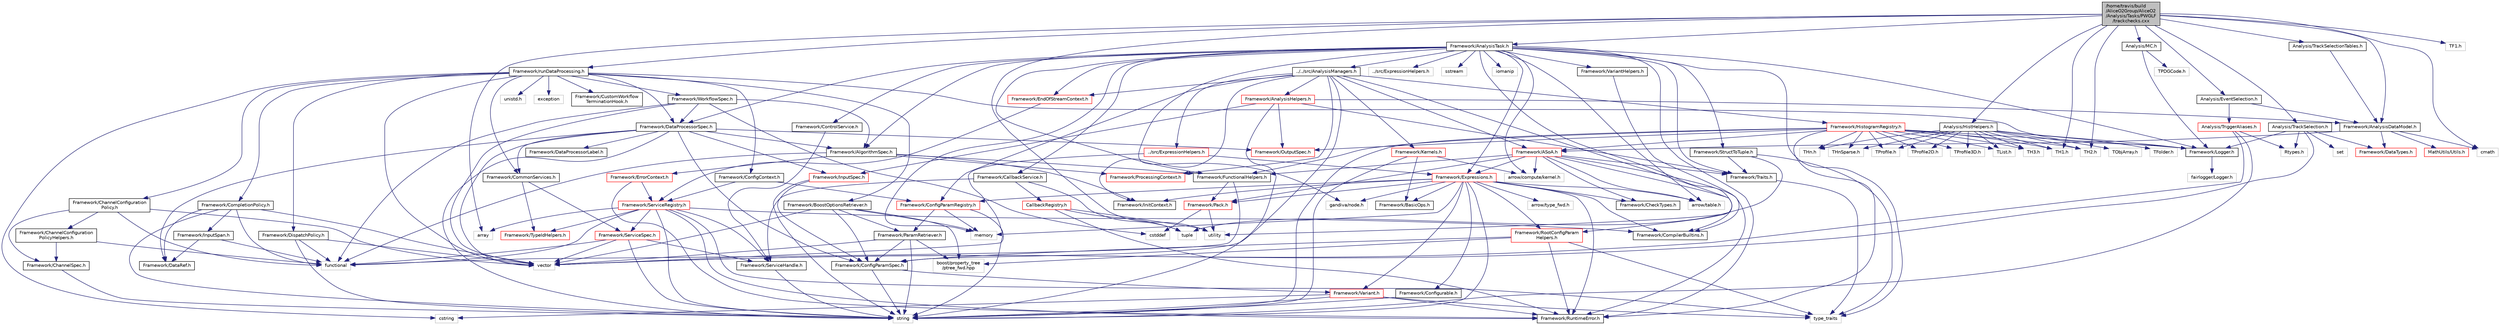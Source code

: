 digraph "/home/travis/build/AliceO2Group/AliceO2/Analysis/Tasks/PWGLF/trackchecks.cxx"
{
 // INTERACTIVE_SVG=YES
  bgcolor="transparent";
  edge [fontname="Helvetica",fontsize="10",labelfontname="Helvetica",labelfontsize="10"];
  node [fontname="Helvetica",fontsize="10",shape=record];
  Node0 [label="/home/travis/build\l/AliceO2Group/AliceO2\l/Analysis/Tasks/PWGLF\l/trackchecks.cxx",height=0.2,width=0.4,color="black", fillcolor="grey75", style="filled", fontcolor="black"];
  Node0 -> Node1 [color="midnightblue",fontsize="10",style="solid",fontname="Helvetica"];
  Node1 [label="Framework/runDataProcessing.h",height=0.2,width=0.4,color="black",URL="$db/dd0/runDataProcessing_8h.html"];
  Node1 -> Node2 [color="midnightblue",fontsize="10",style="solid",fontname="Helvetica"];
  Node2 [label="Framework/ChannelConfiguration\lPolicy.h",height=0.2,width=0.4,color="black",URL="$dd/d0f/ChannelConfigurationPolicy_8h.html"];
  Node2 -> Node3 [color="midnightblue",fontsize="10",style="solid",fontname="Helvetica"];
  Node3 [label="Framework/ChannelConfiguration\lPolicyHelpers.h",height=0.2,width=0.4,color="black",URL="$d6/d05/ChannelConfigurationPolicyHelpers_8h.html"];
  Node3 -> Node4 [color="midnightblue",fontsize="10",style="solid",fontname="Helvetica"];
  Node4 [label="Framework/ChannelSpec.h",height=0.2,width=0.4,color="black",URL="$d6/d72/ChannelSpec_8h.html"];
  Node4 -> Node5 [color="midnightblue",fontsize="10",style="solid",fontname="Helvetica"];
  Node5 [label="string",height=0.2,width=0.4,color="grey75"];
  Node3 -> Node6 [color="midnightblue",fontsize="10",style="solid",fontname="Helvetica"];
  Node6 [label="functional",height=0.2,width=0.4,color="grey75"];
  Node2 -> Node4 [color="midnightblue",fontsize="10",style="solid",fontname="Helvetica"];
  Node2 -> Node7 [color="midnightblue",fontsize="10",style="solid",fontname="Helvetica"];
  Node7 [label="vector",height=0.2,width=0.4,color="grey75"];
  Node2 -> Node6 [color="midnightblue",fontsize="10",style="solid",fontname="Helvetica"];
  Node1 -> Node8 [color="midnightblue",fontsize="10",style="solid",fontname="Helvetica"];
  Node8 [label="Framework/CompletionPolicy.h",height=0.2,width=0.4,color="black",URL="$df/dd6/CompletionPolicy_8h.html"];
  Node8 -> Node9 [color="midnightblue",fontsize="10",style="solid",fontname="Helvetica"];
  Node9 [label="Framework/DataRef.h",height=0.2,width=0.4,color="black",URL="$d5/dfb/DataRef_8h.html"];
  Node8 -> Node10 [color="midnightblue",fontsize="10",style="solid",fontname="Helvetica"];
  Node10 [label="Framework/InputSpan.h",height=0.2,width=0.4,color="black",URL="$da/d0f/InputSpan_8h.html"];
  Node10 -> Node9 [color="midnightblue",fontsize="10",style="solid",fontname="Helvetica"];
  Node10 -> Node6 [color="midnightblue",fontsize="10",style="solid",fontname="Helvetica"];
  Node8 -> Node6 [color="midnightblue",fontsize="10",style="solid",fontname="Helvetica"];
  Node8 -> Node5 [color="midnightblue",fontsize="10",style="solid",fontname="Helvetica"];
  Node8 -> Node7 [color="midnightblue",fontsize="10",style="solid",fontname="Helvetica"];
  Node1 -> Node11 [color="midnightblue",fontsize="10",style="solid",fontname="Helvetica"];
  Node11 [label="Framework/DispatchPolicy.h",height=0.2,width=0.4,color="black",URL="$da/de6/DispatchPolicy_8h.html"];
  Node11 -> Node6 [color="midnightblue",fontsize="10",style="solid",fontname="Helvetica"];
  Node11 -> Node5 [color="midnightblue",fontsize="10",style="solid",fontname="Helvetica"];
  Node11 -> Node7 [color="midnightblue",fontsize="10",style="solid",fontname="Helvetica"];
  Node1 -> Node12 [color="midnightblue",fontsize="10",style="solid",fontname="Helvetica"];
  Node12 [label="Framework/DataProcessorSpec.h",height=0.2,width=0.4,color="black",URL="$d0/df4/DataProcessorSpec_8h.html"];
  Node12 -> Node13 [color="midnightblue",fontsize="10",style="solid",fontname="Helvetica"];
  Node13 [label="Framework/AlgorithmSpec.h",height=0.2,width=0.4,color="black",URL="$d0/d14/AlgorithmSpec_8h.html"];
  Node13 -> Node14 [color="midnightblue",fontsize="10",style="solid",fontname="Helvetica"];
  Node14 [label="Framework/ProcessingContext.h",height=0.2,width=0.4,color="red",URL="$de/d6a/ProcessingContext_8h.html"];
  Node13 -> Node129 [color="midnightblue",fontsize="10",style="solid",fontname="Helvetica"];
  Node129 [label="Framework/ErrorContext.h",height=0.2,width=0.4,color="red",URL="$d7/dad/ErrorContext_8h.html"];
  Node129 -> Node110 [color="midnightblue",fontsize="10",style="solid",fontname="Helvetica"];
  Node110 [label="Framework/ServiceRegistry.h",height=0.2,width=0.4,color="red",URL="$d8/d17/ServiceRegistry_8h.html"];
  Node110 -> Node111 [color="midnightblue",fontsize="10",style="solid",fontname="Helvetica"];
  Node111 [label="Framework/ServiceHandle.h",height=0.2,width=0.4,color="black",URL="$d3/d28/ServiceHandle_8h.html"];
  Node111 -> Node5 [color="midnightblue",fontsize="10",style="solid",fontname="Helvetica"];
  Node110 -> Node112 [color="midnightblue",fontsize="10",style="solid",fontname="Helvetica"];
  Node112 [label="Framework/ServiceSpec.h",height=0.2,width=0.4,color="red",URL="$d4/d61/ServiceSpec_8h.html"];
  Node112 -> Node111 [color="midnightblue",fontsize="10",style="solid",fontname="Helvetica"];
  Node112 -> Node6 [color="midnightblue",fontsize="10",style="solid",fontname="Helvetica"];
  Node112 -> Node5 [color="midnightblue",fontsize="10",style="solid",fontname="Helvetica"];
  Node112 -> Node7 [color="midnightblue",fontsize="10",style="solid",fontname="Helvetica"];
  Node110 -> Node127 [color="midnightblue",fontsize="10",style="solid",fontname="Helvetica"];
  Node127 [label="Framework/CompilerBuiltins.h",height=0.2,width=0.4,color="black",URL="$d9/de8/CompilerBuiltins_8h.html"];
  Node110 -> Node123 [color="midnightblue",fontsize="10",style="solid",fontname="Helvetica"];
  Node123 [label="Framework/TypeIdHelpers.h",height=0.2,width=0.4,color="red",URL="$d2/d9a/TypeIdHelpers_8h.html"];
  Node110 -> Node20 [color="midnightblue",fontsize="10",style="solid",fontname="Helvetica"];
  Node20 [label="Framework/RuntimeError.h",height=0.2,width=0.4,color="black",URL="$d1/d76/RuntimeError_8h.html"];
  Node110 -> Node40 [color="midnightblue",fontsize="10",style="solid",fontname="Helvetica"];
  Node40 [label="array",height=0.2,width=0.4,color="grey75"];
  Node110 -> Node6 [color="midnightblue",fontsize="10",style="solid",fontname="Helvetica"];
  Node110 -> Node5 [color="midnightblue",fontsize="10",style="solid",fontname="Helvetica"];
  Node110 -> Node33 [color="midnightblue",fontsize="10",style="solid",fontname="Helvetica"];
  Node33 [label="type_traits",height=0.2,width=0.4,color="grey75"];
  Node129 -> Node20 [color="midnightblue",fontsize="10",style="solid",fontname="Helvetica"];
  Node13 -> Node130 [color="midnightblue",fontsize="10",style="solid",fontname="Helvetica"];
  Node130 [label="Framework/InitContext.h",height=0.2,width=0.4,color="black",URL="$d4/d2b/InitContext_8h.html"];
  Node13 -> Node131 [color="midnightblue",fontsize="10",style="solid",fontname="Helvetica"];
  Node131 [label="Framework/FunctionalHelpers.h",height=0.2,width=0.4,color="black",URL="$de/d9b/FunctionalHelpers_8h.html"];
  Node131 -> Node132 [color="midnightblue",fontsize="10",style="solid",fontname="Helvetica"];
  Node132 [label="Framework/Pack.h",height=0.2,width=0.4,color="red",URL="$dd/dce/Pack_8h.html"];
  Node132 -> Node95 [color="midnightblue",fontsize="10",style="solid",fontname="Helvetica"];
  Node95 [label="cstddef",height=0.2,width=0.4,color="grey75"];
  Node132 -> Node39 [color="midnightblue",fontsize="10",style="solid",fontname="Helvetica"];
  Node39 [label="utility",height=0.2,width=0.4,color="grey75"];
  Node131 -> Node6 [color="midnightblue",fontsize="10",style="solid",fontname="Helvetica"];
  Node13 -> Node6 [color="midnightblue",fontsize="10",style="solid",fontname="Helvetica"];
  Node12 -> Node83 [color="midnightblue",fontsize="10",style="solid",fontname="Helvetica"];
  Node83 [label="Framework/ConfigParamSpec.h",height=0.2,width=0.4,color="black",URL="$d0/d1c/ConfigParamSpec_8h.html"];
  Node83 -> Node84 [color="midnightblue",fontsize="10",style="solid",fontname="Helvetica"];
  Node84 [label="Framework/Variant.h",height=0.2,width=0.4,color="red",URL="$de/d56/Variant_8h.html"];
  Node84 -> Node20 [color="midnightblue",fontsize="10",style="solid",fontname="Helvetica"];
  Node84 -> Node33 [color="midnightblue",fontsize="10",style="solid",fontname="Helvetica"];
  Node84 -> Node57 [color="midnightblue",fontsize="10",style="solid",fontname="Helvetica"];
  Node57 [label="cstring",height=0.2,width=0.4,color="grey75"];
  Node84 -> Node5 [color="midnightblue",fontsize="10",style="solid",fontname="Helvetica"];
  Node83 -> Node5 [color="midnightblue",fontsize="10",style="solid",fontname="Helvetica"];
  Node12 -> Node133 [color="midnightblue",fontsize="10",style="solid",fontname="Helvetica"];
  Node133 [label="Framework/DataProcessorLabel.h",height=0.2,width=0.4,color="black",URL="$d1/df2/DataProcessorLabel_8h.html"];
  Node12 -> Node9 [color="midnightblue",fontsize="10",style="solid",fontname="Helvetica"];
  Node12 -> Node65 [color="midnightblue",fontsize="10",style="solid",fontname="Helvetica"];
  Node65 [label="Framework/InputSpec.h",height=0.2,width=0.4,color="red",URL="$d5/d3f/InputSpec_8h.html"];
  Node65 -> Node83 [color="midnightblue",fontsize="10",style="solid",fontname="Helvetica"];
  Node65 -> Node5 [color="midnightblue",fontsize="10",style="solid",fontname="Helvetica"];
  Node12 -> Node53 [color="midnightblue",fontsize="10",style="solid",fontname="Helvetica"];
  Node53 [label="Framework/OutputSpec.h",height=0.2,width=0.4,color="red",URL="$db/d2d/OutputSpec_8h.html"];
  Node12 -> Node134 [color="midnightblue",fontsize="10",style="solid",fontname="Helvetica"];
  Node134 [label="Framework/CommonServices.h",height=0.2,width=0.4,color="black",URL="$d8/d02/CommonServices_8h.html"];
  Node134 -> Node112 [color="midnightblue",fontsize="10",style="solid",fontname="Helvetica"];
  Node134 -> Node123 [color="midnightblue",fontsize="10",style="solid",fontname="Helvetica"];
  Node12 -> Node5 [color="midnightblue",fontsize="10",style="solid",fontname="Helvetica"];
  Node12 -> Node7 [color="midnightblue",fontsize="10",style="solid",fontname="Helvetica"];
  Node1 -> Node135 [color="midnightblue",fontsize="10",style="solid",fontname="Helvetica"];
  Node135 [label="Framework/WorkflowSpec.h",height=0.2,width=0.4,color="black",URL="$df/da1/WorkflowSpec_8h.html"];
  Node135 -> Node12 [color="midnightblue",fontsize="10",style="solid",fontname="Helvetica"];
  Node135 -> Node13 [color="midnightblue",fontsize="10",style="solid",fontname="Helvetica"];
  Node135 -> Node7 [color="midnightblue",fontsize="10",style="solid",fontname="Helvetica"];
  Node135 -> Node6 [color="midnightblue",fontsize="10",style="solid",fontname="Helvetica"];
  Node135 -> Node95 [color="midnightblue",fontsize="10",style="solid",fontname="Helvetica"];
  Node1 -> Node136 [color="midnightblue",fontsize="10",style="solid",fontname="Helvetica"];
  Node136 [label="Framework/ConfigContext.h",height=0.2,width=0.4,color="black",URL="$d7/d2e/ConfigContext_8h.html"];
  Node136 -> Node137 [color="midnightblue",fontsize="10",style="solid",fontname="Helvetica"];
  Node137 [label="Framework/ConfigParamRegistry.h",height=0.2,width=0.4,color="red",URL="$de/dc6/ConfigParamRegistry_8h.html"];
  Node137 -> Node138 [color="midnightblue",fontsize="10",style="solid",fontname="Helvetica"];
  Node138 [label="Framework/ParamRetriever.h",height=0.2,width=0.4,color="black",URL="$df/d72/ParamRetriever_8h.html"];
  Node138 -> Node83 [color="midnightblue",fontsize="10",style="solid",fontname="Helvetica"];
  Node138 -> Node139 [color="midnightblue",fontsize="10",style="solid",fontname="Helvetica"];
  Node139 [label="boost/property_tree\l/ptree_fwd.hpp",height=0.2,width=0.4,color="grey75"];
  Node138 -> Node5 [color="midnightblue",fontsize="10",style="solid",fontname="Helvetica"];
  Node138 -> Node7 [color="midnightblue",fontsize="10",style="solid",fontname="Helvetica"];
  Node137 -> Node27 [color="midnightblue",fontsize="10",style="solid",fontname="Helvetica"];
  Node27 [label="memory",height=0.2,width=0.4,color="grey75"];
  Node137 -> Node5 [color="midnightblue",fontsize="10",style="solid",fontname="Helvetica"];
  Node136 -> Node110 [color="midnightblue",fontsize="10",style="solid",fontname="Helvetica"];
  Node1 -> Node141 [color="midnightblue",fontsize="10",style="solid",fontname="Helvetica"];
  Node141 [label="Framework/BoostOptionsRetriever.h",height=0.2,width=0.4,color="black",URL="$d3/d7e/BoostOptionsRetriever_8h.html"];
  Node141 -> Node83 [color="midnightblue",fontsize="10",style="solid",fontname="Helvetica"];
  Node141 -> Node138 [color="midnightblue",fontsize="10",style="solid",fontname="Helvetica"];
  Node141 -> Node139 [color="midnightblue",fontsize="10",style="solid",fontname="Helvetica"];
  Node141 -> Node27 [color="midnightblue",fontsize="10",style="solid",fontname="Helvetica"];
  Node141 -> Node7 [color="midnightblue",fontsize="10",style="solid",fontname="Helvetica"];
  Node1 -> Node142 [color="midnightblue",fontsize="10",style="solid",fontname="Helvetica"];
  Node142 [label="Framework/CustomWorkflow\lTerminationHook.h",height=0.2,width=0.4,color="black",URL="$da/def/CustomWorkflowTerminationHook_8h.html"];
  Node1 -> Node134 [color="midnightblue",fontsize="10",style="solid",fontname="Helvetica"];
  Node1 -> Node143 [color="midnightblue",fontsize="10",style="solid",fontname="Helvetica"];
  Node143 [label="Framework/Logger.h",height=0.2,width=0.4,color="black",URL="$dd/da4/Logger_8h.html"];
  Node143 -> Node144 [color="midnightblue",fontsize="10",style="solid",fontname="Helvetica"];
  Node144 [label="fairlogger/Logger.h",height=0.2,width=0.4,color="grey75"];
  Node1 -> Node119 [color="midnightblue",fontsize="10",style="solid",fontname="Helvetica"];
  Node119 [label="unistd.h",height=0.2,width=0.4,color="grey75"];
  Node1 -> Node7 [color="midnightblue",fontsize="10",style="solid",fontname="Helvetica"];
  Node1 -> Node57 [color="midnightblue",fontsize="10",style="solid",fontname="Helvetica"];
  Node1 -> Node145 [color="midnightblue",fontsize="10",style="solid",fontname="Helvetica"];
  Node145 [label="exception",height=0.2,width=0.4,color="grey75"];
  Node0 -> Node146 [color="midnightblue",fontsize="10",style="solid",fontname="Helvetica"];
  Node146 [label="Framework/AnalysisTask.h",height=0.2,width=0.4,color="black",URL="$d6/d57/AnalysisTask_8h.html"];
  Node146 -> Node147 [color="midnightblue",fontsize="10",style="solid",fontname="Helvetica"];
  Node147 [label="../../src/AnalysisManagers.h",height=0.2,width=0.4,color="black",URL="$df/db8/AnalysisManagers_8h.html"];
  Node147 -> Node148 [color="midnightblue",fontsize="10",style="solid",fontname="Helvetica"];
  Node148 [label="Framework/AnalysisHelpers.h",height=0.2,width=0.4,color="red",URL="$db/d34/AnalysisHelpers_8h.html"];
  Node148 -> Node34 [color="midnightblue",fontsize="10",style="solid",fontname="Helvetica"];
  Node34 [label="Framework/Traits.h",height=0.2,width=0.4,color="black",URL="$db/d31/Traits_8h.html"];
  Node34 -> Node33 [color="midnightblue",fontsize="10",style="solid",fontname="Helvetica"];
  Node148 -> Node178 [color="midnightblue",fontsize="10",style="solid",fontname="Helvetica"];
  Node178 [label="Framework/AnalysisDataModel.h",height=0.2,width=0.4,color="black",URL="$d2/d8c/AnalysisDataModel_8h.html"];
  Node178 -> Node150 [color="midnightblue",fontsize="10",style="solid",fontname="Helvetica"];
  Node150 [label="Framework/ASoA.h",height=0.2,width=0.4,color="red",URL="$de/d33/ASoA_8h.html"];
  Node150 -> Node132 [color="midnightblue",fontsize="10",style="solid",fontname="Helvetica"];
  Node150 -> Node91 [color="midnightblue",fontsize="10",style="solid",fontname="Helvetica"];
  Node91 [label="Framework/CheckTypes.h",height=0.2,width=0.4,color="black",URL="$d1/d00/CheckTypes_8h.html"];
  Node150 -> Node131 [color="midnightblue",fontsize="10",style="solid",fontname="Helvetica"];
  Node150 -> Node127 [color="midnightblue",fontsize="10",style="solid",fontname="Helvetica"];
  Node150 -> Node34 [color="midnightblue",fontsize="10",style="solid",fontname="Helvetica"];
  Node150 -> Node151 [color="midnightblue",fontsize="10",style="solid",fontname="Helvetica"];
  Node151 [label="Framework/Expressions.h",height=0.2,width=0.4,color="red",URL="$d0/d91/Expressions_8h.html"];
  Node151 -> Node152 [color="midnightblue",fontsize="10",style="solid",fontname="Helvetica"];
  Node152 [label="Framework/BasicOps.h",height=0.2,width=0.4,color="black",URL="$dd/dc2/BasicOps_8h.html"];
  Node151 -> Node127 [color="midnightblue",fontsize="10",style="solid",fontname="Helvetica"];
  Node151 -> Node132 [color="midnightblue",fontsize="10",style="solid",fontname="Helvetica"];
  Node151 -> Node91 [color="midnightblue",fontsize="10",style="solid",fontname="Helvetica"];
  Node151 -> Node153 [color="midnightblue",fontsize="10",style="solid",fontname="Helvetica"];
  Node153 [label="Framework/Configurable.h",height=0.2,width=0.4,color="black",URL="$d9/dff/Configurable_8h.html"];
  Node153 -> Node5 [color="midnightblue",fontsize="10",style="solid",fontname="Helvetica"];
  Node151 -> Node84 [color="midnightblue",fontsize="10",style="solid",fontname="Helvetica"];
  Node151 -> Node130 [color="midnightblue",fontsize="10",style="solid",fontname="Helvetica"];
  Node151 -> Node137 [color="midnightblue",fontsize="10",style="solid",fontname="Helvetica"];
  Node151 -> Node154 [color="midnightblue",fontsize="10",style="solid",fontname="Helvetica"];
  Node154 [label="Framework/RootConfigParam\lHelpers.h",height=0.2,width=0.4,color="red",URL="$da/d88/RootConfigParamHelpers_8h.html"];
  Node154 -> Node83 [color="midnightblue",fontsize="10",style="solid",fontname="Helvetica"];
  Node154 -> Node20 [color="midnightblue",fontsize="10",style="solid",fontname="Helvetica"];
  Node154 -> Node139 [color="midnightblue",fontsize="10",style="solid",fontname="Helvetica"];
  Node154 -> Node33 [color="midnightblue",fontsize="10",style="solid",fontname="Helvetica"];
  Node151 -> Node20 [color="midnightblue",fontsize="10",style="solid",fontname="Helvetica"];
  Node151 -> Node155 [color="midnightblue",fontsize="10",style="solid",fontname="Helvetica"];
  Node155 [label="arrow/type_fwd.h",height=0.2,width=0.4,color="grey75"];
  Node151 -> Node159 [color="midnightblue",fontsize="10",style="solid",fontname="Helvetica"];
  Node159 [label="arrow/table.h",height=0.2,width=0.4,color="grey75"];
  Node151 -> Node161 [color="midnightblue",fontsize="10",style="solid",fontname="Helvetica"];
  Node161 [label="gandiva/node.h",height=0.2,width=0.4,color="grey75"];
  Node151 -> Node5 [color="midnightblue",fontsize="10",style="solid",fontname="Helvetica"];
  Node151 -> Node27 [color="midnightblue",fontsize="10",style="solid",fontname="Helvetica"];
  Node150 -> Node20 [color="midnightblue",fontsize="10",style="solid",fontname="Helvetica"];
  Node150 -> Node159 [color="midnightblue",fontsize="10",style="solid",fontname="Helvetica"];
  Node150 -> Node167 [color="midnightblue",fontsize="10",style="solid",fontname="Helvetica"];
  Node167 [label="arrow/compute/kernel.h",height=0.2,width=0.4,color="grey75"];
  Node178 -> Node179 [color="midnightblue",fontsize="10",style="solid",fontname="Helvetica"];
  Node179 [label="MathUtils/Utils.h",height=0.2,width=0.4,color="red",URL="$d9/d52/Common_2MathUtils_2include_2MathUtils_2Utils_8h.html"];
  Node178 -> Node183 [color="midnightblue",fontsize="10",style="solid",fontname="Helvetica"];
  Node183 [label="cmath",height=0.2,width=0.4,color="grey75"];
  Node178 -> Node189 [color="midnightblue",fontsize="10",style="solid",fontname="Helvetica"];
  Node189 [label="Framework/DataTypes.h",height=0.2,width=0.4,color="red",URL="$d2/d12/DataTypes_8h.html"];
  Node148 -> Node53 [color="midnightblue",fontsize="10",style="solid",fontname="Helvetica"];
  Node148 -> Node65 [color="midnightblue",fontsize="10",style="solid",fontname="Helvetica"];
  Node148 -> Node5 [color="midnightblue",fontsize="10",style="solid",fontname="Helvetica"];
  Node147 -> Node192 [color="midnightblue",fontsize="10",style="solid",fontname="Helvetica"];
  Node192 [label="Framework/Kernels.h",height=0.2,width=0.4,color="red",URL="$d0/d92/Kernels_8h.html"];
  Node192 -> Node152 [color="midnightblue",fontsize="10",style="solid",fontname="Helvetica"];
  Node192 -> Node167 [color="midnightblue",fontsize="10",style="solid",fontname="Helvetica"];
  Node192 -> Node5 [color="midnightblue",fontsize="10",style="solid",fontname="Helvetica"];
  Node147 -> Node150 [color="midnightblue",fontsize="10",style="solid",fontname="Helvetica"];
  Node147 -> Node14 [color="midnightblue",fontsize="10",style="solid",fontname="Helvetica"];
  Node147 -> Node194 [color="midnightblue",fontsize="10",style="solid",fontname="Helvetica"];
  Node194 [label="Framework/EndOfStreamContext.h",height=0.2,width=0.4,color="red",URL="$d0/d77/EndOfStreamContext_8h.html"];
  Node194 -> Node110 [color="midnightblue",fontsize="10",style="solid",fontname="Helvetica"];
  Node147 -> Node195 [color="midnightblue",fontsize="10",style="solid",fontname="Helvetica"];
  Node195 [label="Framework/HistogramRegistry.h",height=0.2,width=0.4,color="red",URL="$da/dd6/HistogramRegistry_8h.html"];
  Node195 -> Node150 [color="midnightblue",fontsize="10",style="solid",fontname="Helvetica"];
  Node195 -> Node131 [color="midnightblue",fontsize="10",style="solid",fontname="Helvetica"];
  Node195 -> Node143 [color="midnightblue",fontsize="10",style="solid",fontname="Helvetica"];
  Node195 -> Node53 [color="midnightblue",fontsize="10",style="solid",fontname="Helvetica"];
  Node195 -> Node20 [color="midnightblue",fontsize="10",style="solid",fontname="Helvetica"];
  Node195 -> Node196 [color="midnightblue",fontsize="10",style="solid",fontname="Helvetica"];
  Node196 [label="TH1.h",height=0.2,width=0.4,color="grey75"];
  Node195 -> Node197 [color="midnightblue",fontsize="10",style="solid",fontname="Helvetica"];
  Node197 [label="TH2.h",height=0.2,width=0.4,color="grey75"];
  Node195 -> Node198 [color="midnightblue",fontsize="10",style="solid",fontname="Helvetica"];
  Node198 [label="TH3.h",height=0.2,width=0.4,color="grey75"];
  Node195 -> Node199 [color="midnightblue",fontsize="10",style="solid",fontname="Helvetica"];
  Node199 [label="THn.h",height=0.2,width=0.4,color="grey75"];
  Node195 -> Node200 [color="midnightblue",fontsize="10",style="solid",fontname="Helvetica"];
  Node200 [label="THnSparse.h",height=0.2,width=0.4,color="grey75"];
  Node195 -> Node201 [color="midnightblue",fontsize="10",style="solid",fontname="Helvetica"];
  Node201 [label="TProfile.h",height=0.2,width=0.4,color="grey75"];
  Node195 -> Node202 [color="midnightblue",fontsize="10",style="solid",fontname="Helvetica"];
  Node202 [label="TProfile2D.h",height=0.2,width=0.4,color="grey75"];
  Node195 -> Node203 [color="midnightblue",fontsize="10",style="solid",fontname="Helvetica"];
  Node203 [label="TProfile3D.h",height=0.2,width=0.4,color="grey75"];
  Node195 -> Node21 [color="midnightblue",fontsize="10",style="solid",fontname="Helvetica"];
  Node21 [label="TList.h",height=0.2,width=0.4,color="grey75"];
  Node195 -> Node5 [color="midnightblue",fontsize="10",style="solid",fontname="Helvetica"];
  Node147 -> Node83 [color="midnightblue",fontsize="10",style="solid",fontname="Helvetica"];
  Node147 -> Node137 [color="midnightblue",fontsize="10",style="solid",fontname="Helvetica"];
  Node147 -> Node130 [color="midnightblue",fontsize="10",style="solid",fontname="Helvetica"];
  Node147 -> Node154 [color="midnightblue",fontsize="10",style="solid",fontname="Helvetica"];
  Node147 -> Node207 [color="midnightblue",fontsize="10",style="solid",fontname="Helvetica"];
  Node207 [label="../src/ExpressionHelpers.h",height=0.2,width=0.4,color="red",URL="$d1/d83/ExpressionHelpers_8h.html"];
  Node207 -> Node151 [color="midnightblue",fontsize="10",style="solid",fontname="Helvetica"];
  Node207 -> Node7 [color="midnightblue",fontsize="10",style="solid",fontname="Helvetica"];
  Node146 -> Node13 [color="midnightblue",fontsize="10",style="solid",fontname="Helvetica"];
  Node146 -> Node208 [color="midnightblue",fontsize="10",style="solid",fontname="Helvetica"];
  Node208 [label="Framework/CallbackService.h",height=0.2,width=0.4,color="black",URL="$d9/d7f/CallbackService_8h.html"];
  Node208 -> Node209 [color="midnightblue",fontsize="10",style="solid",fontname="Helvetica"];
  Node209 [label="CallbackRegistry.h",height=0.2,width=0.4,color="red",URL="$d7/d3e/CallbackRegistry_8h.html",tooltip="A generic registry for callbacks. "];
  Node209 -> Node20 [color="midnightblue",fontsize="10",style="solid",fontname="Helvetica"];
  Node209 -> Node170 [color="midnightblue",fontsize="10",style="solid",fontname="Helvetica"];
  Node170 [label="tuple",height=0.2,width=0.4,color="grey75"];
  Node209 -> Node39 [color="midnightblue",fontsize="10",style="solid",fontname="Helvetica"];
  Node208 -> Node111 [color="midnightblue",fontsize="10",style="solid",fontname="Helvetica"];
  Node208 -> Node170 [color="midnightblue",fontsize="10",style="solid",fontname="Helvetica"];
  Node146 -> Node210 [color="midnightblue",fontsize="10",style="solid",fontname="Helvetica"];
  Node210 [label="Framework/ControlService.h",height=0.2,width=0.4,color="black",URL="$d2/d43/ControlService_8h.html"];
  Node210 -> Node111 [color="midnightblue",fontsize="10",style="solid",fontname="Helvetica"];
  Node146 -> Node12 [color="midnightblue",fontsize="10",style="solid",fontname="Helvetica"];
  Node146 -> Node151 [color="midnightblue",fontsize="10",style="solid",fontname="Helvetica"];
  Node146 -> Node211 [color="midnightblue",fontsize="10",style="solid",fontname="Helvetica"];
  Node211 [label="../src/ExpressionHelpers.h",height=0.2,width=0.4,color="grey75"];
  Node146 -> Node194 [color="midnightblue",fontsize="10",style="solid",fontname="Helvetica"];
  Node146 -> Node143 [color="midnightblue",fontsize="10",style="solid",fontname="Helvetica"];
  Node146 -> Node169 [color="midnightblue",fontsize="10",style="solid",fontname="Helvetica"];
  Node169 [label="Framework/StructToTuple.h",height=0.2,width=0.4,color="black",URL="$db/d4f/StructToTuple_8h.html"];
  Node169 -> Node34 [color="midnightblue",fontsize="10",style="solid",fontname="Helvetica"];
  Node169 -> Node170 [color="midnightblue",fontsize="10",style="solid",fontname="Helvetica"];
  Node169 -> Node33 [color="midnightblue",fontsize="10",style="solid",fontname="Helvetica"];
  Node146 -> Node131 [color="midnightblue",fontsize="10",style="solid",fontname="Helvetica"];
  Node146 -> Node34 [color="midnightblue",fontsize="10",style="solid",fontname="Helvetica"];
  Node146 -> Node171 [color="midnightblue",fontsize="10",style="solid",fontname="Helvetica"];
  Node171 [label="Framework/VariantHelpers.h",height=0.2,width=0.4,color="black",URL="$d7/dbe/VariantHelpers_8h.html"];
  Node171 -> Node127 [color="midnightblue",fontsize="10",style="solid",fontname="Helvetica"];
  Node146 -> Node20 [color="midnightblue",fontsize="10",style="solid",fontname="Helvetica"];
  Node146 -> Node167 [color="midnightblue",fontsize="10",style="solid",fontname="Helvetica"];
  Node146 -> Node159 [color="midnightblue",fontsize="10",style="solid",fontname="Helvetica"];
  Node146 -> Node161 [color="midnightblue",fontsize="10",style="solid",fontname="Helvetica"];
  Node146 -> Node33 [color="midnightblue",fontsize="10",style="solid",fontname="Helvetica"];
  Node146 -> Node39 [color="midnightblue",fontsize="10",style="solid",fontname="Helvetica"];
  Node146 -> Node27 [color="midnightblue",fontsize="10",style="solid",fontname="Helvetica"];
  Node146 -> Node173 [color="midnightblue",fontsize="10",style="solid",fontname="Helvetica"];
  Node173 [label="sstream",height=0.2,width=0.4,color="grey75"];
  Node146 -> Node212 [color="midnightblue",fontsize="10",style="solid",fontname="Helvetica"];
  Node212 [label="iomanip",height=0.2,width=0.4,color="grey75"];
  Node0 -> Node178 [color="midnightblue",fontsize="10",style="solid",fontname="Helvetica"];
  Node0 -> Node213 [color="midnightblue",fontsize="10",style="solid",fontname="Helvetica"];
  Node213 [label="Analysis/EventSelection.h",height=0.2,width=0.4,color="black",URL="$d2/d47/EventSelection_8h.html"];
  Node213 -> Node178 [color="midnightblue",fontsize="10",style="solid",fontname="Helvetica"];
  Node213 -> Node214 [color="midnightblue",fontsize="10",style="solid",fontname="Helvetica"];
  Node214 [label="Analysis/TriggerAliases.h",height=0.2,width=0.4,color="red",URL="$d6/d44/TriggerAliases_8h.html"];
  Node214 -> Node5 [color="midnightblue",fontsize="10",style="solid",fontname="Helvetica"];
  Node214 -> Node7 [color="midnightblue",fontsize="10",style="solid",fontname="Helvetica"];
  Node214 -> Node215 [color="midnightblue",fontsize="10",style="solid",fontname="Helvetica"];
  Node215 [label="Rtypes.h",height=0.2,width=0.4,color="grey75"];
  Node0 -> Node216 [color="midnightblue",fontsize="10",style="solid",fontname="Helvetica"];
  Node216 [label="Analysis/MC.h",height=0.2,width=0.4,color="black",URL="$d4/de9/MC_8h.html"];
  Node216 -> Node143 [color="midnightblue",fontsize="10",style="solid",fontname="Helvetica"];
  Node216 -> Node217 [color="midnightblue",fontsize="10",style="solid",fontname="Helvetica"];
  Node217 [label="TPDGCode.h",height=0.2,width=0.4,color="grey75"];
  Node0 -> Node218 [color="midnightblue",fontsize="10",style="solid",fontname="Helvetica"];
  Node218 [label="Analysis/HistHelpers.h",height=0.2,width=0.4,color="black",URL="$d3/de5/HistHelpers_8h.html"];
  Node218 -> Node196 [color="midnightblue",fontsize="10",style="solid",fontname="Helvetica"];
  Node218 -> Node197 [color="midnightblue",fontsize="10",style="solid",fontname="Helvetica"];
  Node218 -> Node198 [color="midnightblue",fontsize="10",style="solid",fontname="Helvetica"];
  Node218 -> Node199 [color="midnightblue",fontsize="10",style="solid",fontname="Helvetica"];
  Node218 -> Node200 [color="midnightblue",fontsize="10",style="solid",fontname="Helvetica"];
  Node218 -> Node201 [color="midnightblue",fontsize="10",style="solid",fontname="Helvetica"];
  Node218 -> Node202 [color="midnightblue",fontsize="10",style="solid",fontname="Helvetica"];
  Node218 -> Node203 [color="midnightblue",fontsize="10",style="solid",fontname="Helvetica"];
  Node218 -> Node219 [color="midnightblue",fontsize="10",style="solid",fontname="Helvetica"];
  Node219 [label="TFolder.h",height=0.2,width=0.4,color="grey75"];
  Node218 -> Node23 [color="midnightblue",fontsize="10",style="solid",fontname="Helvetica"];
  Node23 [label="TObjArray.h",height=0.2,width=0.4,color="grey75"];
  Node218 -> Node21 [color="midnightblue",fontsize="10",style="solid",fontname="Helvetica"];
  Node218 -> Node143 [color="midnightblue",fontsize="10",style="solid",fontname="Helvetica"];
  Node0 -> Node220 [color="midnightblue",fontsize="10",style="solid",fontname="Helvetica"];
  Node220 [label="Analysis/TrackSelection.h",height=0.2,width=0.4,color="black",URL="$d7/dec/TrackSelection_8h.html"];
  Node220 -> Node143 [color="midnightblue",fontsize="10",style="solid",fontname="Helvetica"];
  Node220 -> Node189 [color="midnightblue",fontsize="10",style="solid",fontname="Helvetica"];
  Node220 -> Node43 [color="midnightblue",fontsize="10",style="solid",fontname="Helvetica"];
  Node43 [label="set",height=0.2,width=0.4,color="grey75"];
  Node220 -> Node7 [color="midnightblue",fontsize="10",style="solid",fontname="Helvetica"];
  Node220 -> Node215 [color="midnightblue",fontsize="10",style="solid",fontname="Helvetica"];
  Node0 -> Node221 [color="midnightblue",fontsize="10",style="solid",fontname="Helvetica"];
  Node221 [label="Analysis/TrackSelectionTables.h",height=0.2,width=0.4,color="black",URL="$d5/d9a/TrackSelectionTables_8h.html"];
  Node221 -> Node178 [color="midnightblue",fontsize="10",style="solid",fontname="Helvetica"];
  Node0 -> Node183 [color="midnightblue",fontsize="10",style="solid",fontname="Helvetica"];
  Node0 -> Node40 [color="midnightblue",fontsize="10",style="solid",fontname="Helvetica"];
  Node0 -> Node39 [color="midnightblue",fontsize="10",style="solid",fontname="Helvetica"];
  Node0 -> Node196 [color="midnightblue",fontsize="10",style="solid",fontname="Helvetica"];
  Node0 -> Node197 [color="midnightblue",fontsize="10",style="solid",fontname="Helvetica"];
  Node0 -> Node222 [color="midnightblue",fontsize="10",style="solid",fontname="Helvetica"];
  Node222 [label="TF1.h",height=0.2,width=0.4,color="grey75"];
}
